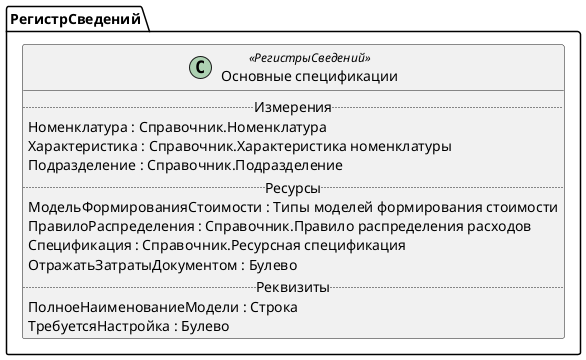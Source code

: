 ﻿@startuml ОсновныеСпецификации
'!include templates.wsd
'..\include templates.wsd
class РегистрСведений.ОсновныеСпецификации as "Основные спецификации" <<РегистрыСведений>>
{
..Измерения..
Номенклатура : Справочник.Номенклатура
Характеристика : Справочник.Характеристика номенклатуры
Подразделение : Справочник.Подразделение
..Ресурсы..
МодельФормированияСтоимости : Типы моделей формирования стоимости
ПравилоРаспределения : Справочник.Правило распределения расходов
Спецификация : Справочник.Ресурсная спецификация
ОтражатьЗатратыДокументом : Булево
..Реквизиты..
ПолноеНаименованиеМодели : Строка
ТребуетсяНастройка : Булево
}
@enduml
